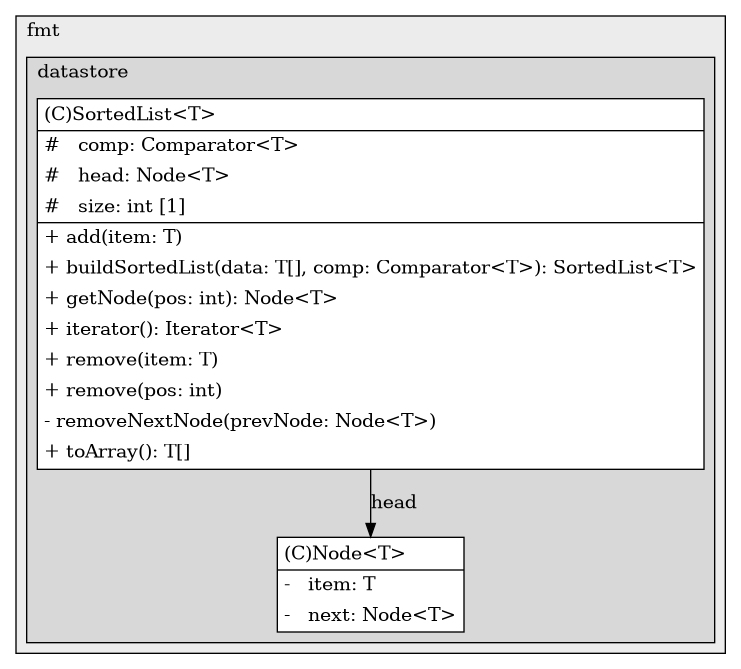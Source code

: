 @startuml


digraph g {
    rankdir="TB"
    splines=polyline

'nodes 
subgraph cluster_101517 { 
   	label=fmt
	labeljust=l
	fillcolor="#ececec"
	style=filled
   
   subgraph cluster_1759733930 { 
   	label=datastore
	labeljust=l
	fillcolor="#d8d8d8"
	style=filled
   
   Node771390080[
	label=<<TABLE BORDER="1" CELLBORDER="0" CELLPADDING="4" CELLSPACING="0">
<TR><TD ALIGN="LEFT" >(C)Node&lt;T&gt;</TD></TR>
<HR/>
<TR><TD ALIGN="LEFT" >-   item: T </TD></TR>
<TR><TD ALIGN="LEFT" >-   next: Node&lt;T&gt;</TD></TR>
</TABLE>>
	style=filled
	margin=0
	shape=plaintext
	fillcolor="#FFFFFF"
];

SortedList1867718057[
	label=<<TABLE BORDER="1" CELLBORDER="0" CELLPADDING="4" CELLSPACING="0">
<TR><TD ALIGN="LEFT" >(C)SortedList&lt;T&gt;</TD></TR>
<HR/>
<TR><TD ALIGN="LEFT" >#   comp: Comparator&lt;T&gt; </TD></TR>
<TR><TD ALIGN="LEFT" >#   head: Node&lt;T&gt; </TD></TR>
<TR><TD ALIGN="LEFT" >#   size: int [1]</TD></TR>
<HR/>
<TR><TD ALIGN="LEFT" >+ add(item: T)</TD></TR>
<TR><TD ALIGN="LEFT" >+ buildSortedList(data: T[], comp: Comparator&lt;T&gt;): SortedList&lt;T&gt;</TD></TR>
<TR><TD ALIGN="LEFT" >+ getNode(pos: int): Node&lt;T&gt;</TD></TR>
<TR><TD ALIGN="LEFT" >+ iterator(): Iterator&lt;T&gt;</TD></TR>
<TR><TD ALIGN="LEFT" >+ remove(item: T)</TD></TR>
<TR><TD ALIGN="LEFT" >+ remove(pos: int)</TD></TR>
<TR><TD ALIGN="LEFT" >- removeNextNode(prevNode: Node&lt;T&gt;)</TD></TR>
<TR><TD ALIGN="LEFT" >+ toArray(): T[]</TD></TR>
</TABLE>>
	style=filled
	margin=0
	shape=plaintext
	fillcolor="#FFFFFF"
];
} 
} 

'edges    
SortedList1867718057 -> Node771390080[label="head
"];
    
}
@enduml